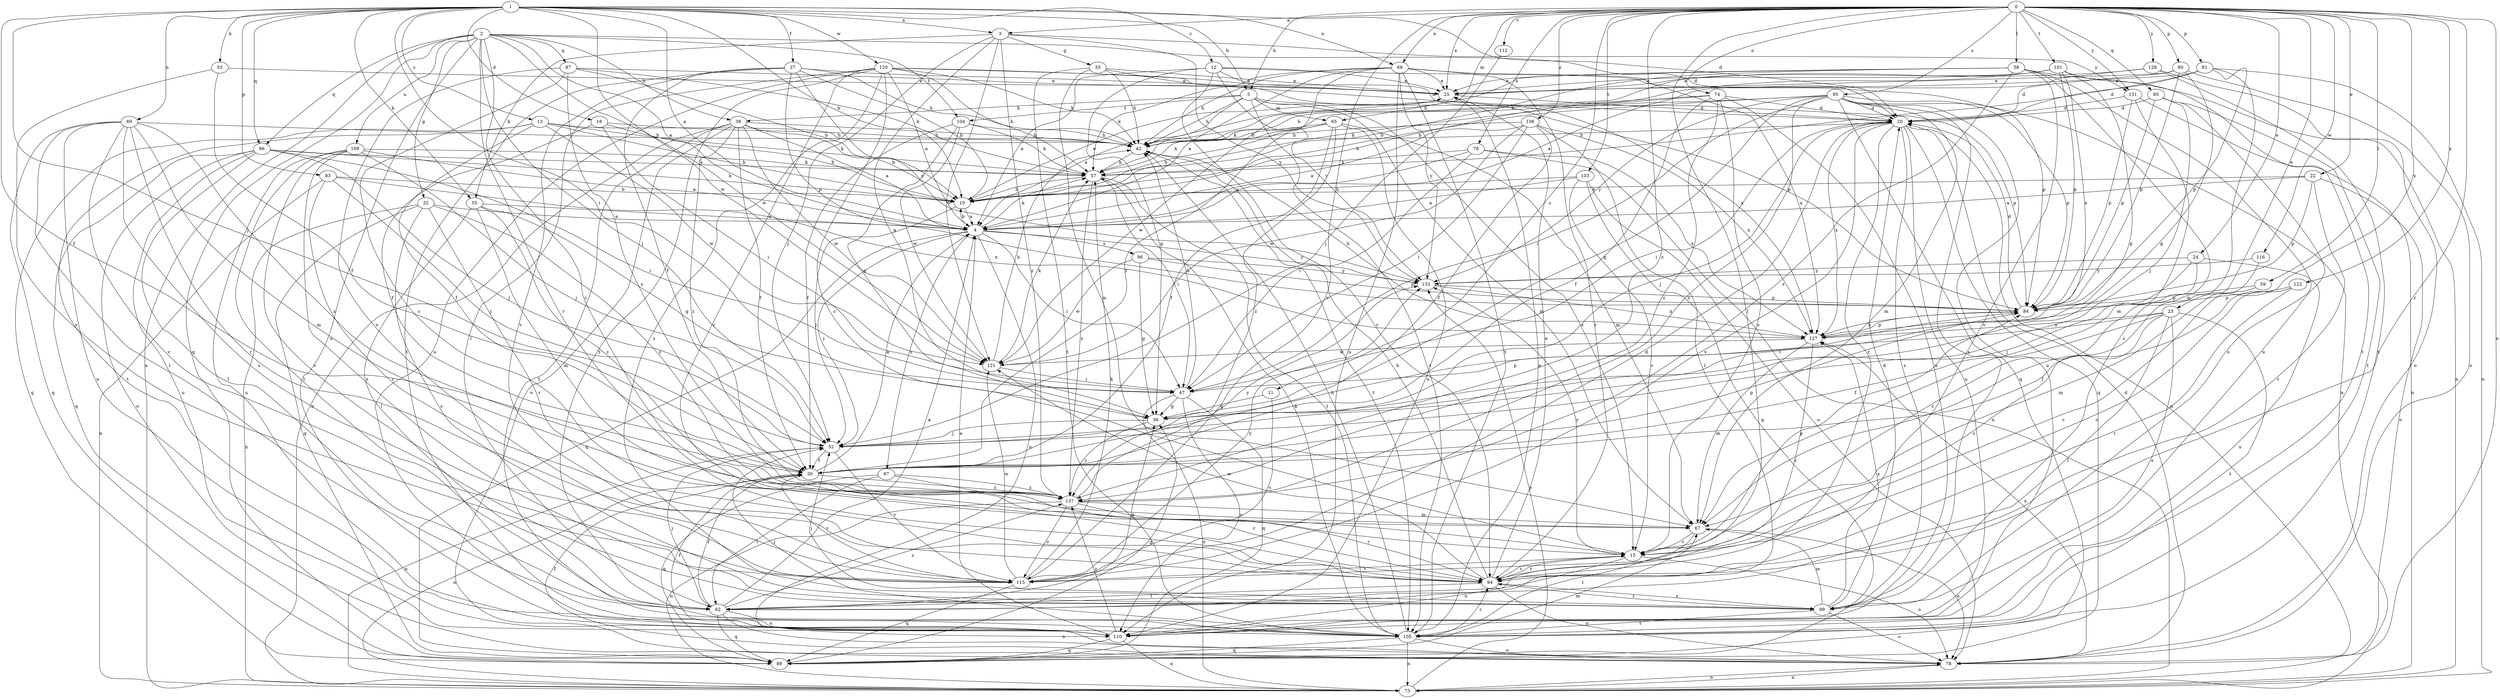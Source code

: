 strict digraph  {
0;
1;
2;
3;
4;
5;
10;
11;
12;
13;
15;
18;
20;
22;
23;
24;
25;
27;
30;
32;
33;
36;
38;
42;
47;
52;
53;
55;
57;
58;
59;
62;
65;
67;
68;
69;
73;
74;
76;
78;
80;
81;
83;
84;
85;
86;
87;
89;
94;
95;
96;
97;
99;
101;
103;
104;
105;
109;
110;
112;
115;
116;
120;
121;
122;
127;
128;
131;
132;
136;
137;
0 -> 3  [label=a];
0 -> 5  [label=b];
0 -> 11  [label=c];
0 -> 22  [label=e];
0 -> 23  [label=e];
0 -> 24  [label=e];
0 -> 25  [label=e];
0 -> 58  [label=l];
0 -> 59  [label=l];
0 -> 62  [label=l];
0 -> 65  [label=m];
0 -> 68  [label=n];
0 -> 74  [label=o];
0 -> 76  [label=o];
0 -> 78  [label=o];
0 -> 80  [label=p];
0 -> 81  [label=p];
0 -> 85  [label=q];
0 -> 94  [label=r];
0 -> 95  [label=s];
0 -> 101  [label=t];
0 -> 103  [label=t];
0 -> 112  [label=v];
0 -> 115  [label=v];
0 -> 116  [label=w];
0 -> 122  [label=x];
0 -> 127  [label=x];
0 -> 128  [label=y];
0 -> 131  [label=y];
0 -> 136  [label=z];
0 -> 137  [label=z];
1 -> 3  [label=a];
1 -> 4  [label=a];
1 -> 5  [label=b];
1 -> 10  [label=b];
1 -> 12  [label=c];
1 -> 13  [label=c];
1 -> 18  [label=d];
1 -> 20  [label=d];
1 -> 27  [label=f];
1 -> 30  [label=f];
1 -> 47  [label=i];
1 -> 52  [label=j];
1 -> 53  [label=k];
1 -> 55  [label=k];
1 -> 68  [label=n];
1 -> 69  [label=n];
1 -> 83  [label=p];
1 -> 86  [label=q];
1 -> 120  [label=w];
1 -> 121  [label=w];
2 -> 4  [label=a];
2 -> 15  [label=c];
2 -> 20  [label=d];
2 -> 32  [label=g];
2 -> 38  [label=h];
2 -> 52  [label=j];
2 -> 73  [label=n];
2 -> 86  [label=q];
2 -> 87  [label=q];
2 -> 89  [label=q];
2 -> 94  [label=r];
2 -> 104  [label=t];
2 -> 109  [label=u];
2 -> 110  [label=u];
2 -> 121  [label=w];
3 -> 33  [label=g];
3 -> 36  [label=g];
3 -> 52  [label=j];
3 -> 55  [label=k];
3 -> 121  [label=w];
3 -> 131  [label=y];
3 -> 132  [label=y];
3 -> 137  [label=z];
4 -> 10  [label=b];
4 -> 47  [label=i];
4 -> 52  [label=j];
4 -> 57  [label=k];
4 -> 78  [label=o];
4 -> 89  [label=q];
4 -> 96  [label=s];
4 -> 97  [label=s];
4 -> 132  [label=y];
5 -> 4  [label=a];
5 -> 15  [label=c];
5 -> 38  [label=h];
5 -> 42  [label=h];
5 -> 65  [label=m];
5 -> 67  [label=m];
5 -> 84  [label=p];
5 -> 104  [label=t];
5 -> 105  [label=t];
10 -> 4  [label=a];
10 -> 25  [label=e];
10 -> 52  [label=j];
11 -> 36  [label=g];
11 -> 115  [label=v];
12 -> 4  [label=a];
12 -> 25  [label=e];
12 -> 36  [label=g];
12 -> 84  [label=p];
12 -> 94  [label=r];
12 -> 127  [label=x];
12 -> 132  [label=y];
13 -> 10  [label=b];
13 -> 30  [label=f];
13 -> 42  [label=h];
13 -> 57  [label=k];
13 -> 89  [label=q];
13 -> 105  [label=t];
13 -> 121  [label=w];
15 -> 78  [label=o];
15 -> 84  [label=p];
15 -> 94  [label=r];
15 -> 110  [label=u];
15 -> 115  [label=v];
15 -> 132  [label=y];
18 -> 10  [label=b];
18 -> 30  [label=f];
18 -> 42  [label=h];
18 -> 47  [label=i];
20 -> 42  [label=h];
20 -> 47  [label=i];
20 -> 52  [label=j];
20 -> 73  [label=n];
20 -> 89  [label=q];
20 -> 94  [label=r];
20 -> 99  [label=s];
20 -> 110  [label=u];
20 -> 115  [label=v];
20 -> 127  [label=x];
22 -> 4  [label=a];
22 -> 10  [label=b];
22 -> 78  [label=o];
22 -> 84  [label=p];
22 -> 94  [label=r];
23 -> 15  [label=c];
23 -> 30  [label=f];
23 -> 47  [label=i];
23 -> 62  [label=l];
23 -> 99  [label=s];
23 -> 105  [label=t];
23 -> 127  [label=x];
24 -> 15  [label=c];
24 -> 52  [label=j];
24 -> 110  [label=u];
24 -> 132  [label=y];
25 -> 20  [label=d];
25 -> 121  [label=w];
27 -> 10  [label=b];
27 -> 25  [label=e];
27 -> 30  [label=f];
27 -> 42  [label=h];
27 -> 84  [label=p];
27 -> 105  [label=t];
27 -> 115  [label=v];
27 -> 132  [label=y];
30 -> 4  [label=a];
30 -> 73  [label=n];
30 -> 84  [label=p];
30 -> 115  [label=v];
30 -> 137  [label=z];
32 -> 4  [label=a];
32 -> 73  [label=n];
32 -> 89  [label=q];
32 -> 94  [label=r];
32 -> 99  [label=s];
32 -> 137  [label=z];
33 -> 25  [label=e];
33 -> 42  [label=h];
33 -> 67  [label=m];
33 -> 84  [label=p];
33 -> 105  [label=t];
36 -> 52  [label=j];
36 -> 84  [label=p];
36 -> 137  [label=z];
38 -> 4  [label=a];
38 -> 10  [label=b];
38 -> 30  [label=f];
38 -> 42  [label=h];
38 -> 73  [label=n];
38 -> 78  [label=o];
38 -> 105  [label=t];
38 -> 121  [label=w];
38 -> 137  [label=z];
42 -> 57  [label=k];
42 -> 105  [label=t];
47 -> 36  [label=g];
47 -> 42  [label=h];
47 -> 73  [label=n];
47 -> 89  [label=q];
47 -> 110  [label=u];
52 -> 30  [label=f];
52 -> 73  [label=n];
52 -> 115  [label=v];
53 -> 25  [label=e];
53 -> 30  [label=f];
53 -> 115  [label=v];
55 -> 4  [label=a];
55 -> 36  [label=g];
55 -> 62  [label=l];
55 -> 67  [label=m];
55 -> 137  [label=z];
57 -> 10  [label=b];
57 -> 47  [label=i];
57 -> 105  [label=t];
57 -> 137  [label=z];
58 -> 10  [label=b];
58 -> 25  [label=e];
58 -> 42  [label=h];
58 -> 73  [label=n];
58 -> 99  [label=s];
58 -> 110  [label=u];
58 -> 115  [label=v];
58 -> 137  [label=z];
59 -> 15  [label=c];
59 -> 84  [label=p];
62 -> 4  [label=a];
62 -> 30  [label=f];
62 -> 36  [label=g];
62 -> 52  [label=j];
62 -> 78  [label=o];
62 -> 89  [label=q];
62 -> 110  [label=u];
62 -> 137  [label=z];
65 -> 10  [label=b];
65 -> 30  [label=f];
65 -> 42  [label=h];
65 -> 57  [label=k];
65 -> 67  [label=m];
65 -> 110  [label=u];
65 -> 137  [label=z];
67 -> 15  [label=c];
67 -> 78  [label=o];
67 -> 105  [label=t];
68 -> 4  [label=a];
68 -> 25  [label=e];
68 -> 30  [label=f];
68 -> 42  [label=h];
68 -> 57  [label=k];
68 -> 94  [label=r];
68 -> 105  [label=t];
68 -> 110  [label=u];
68 -> 127  [label=x];
68 -> 132  [label=y];
69 -> 42  [label=h];
69 -> 62  [label=l];
69 -> 67  [label=m];
69 -> 89  [label=q];
69 -> 94  [label=r];
69 -> 99  [label=s];
69 -> 110  [label=u];
69 -> 115  [label=v];
69 -> 137  [label=z];
73 -> 78  [label=o];
73 -> 132  [label=y];
74 -> 15  [label=c];
74 -> 20  [label=d];
74 -> 30  [label=f];
74 -> 42  [label=h];
74 -> 57  [label=k];
74 -> 110  [label=u];
74 -> 137  [label=z];
76 -> 4  [label=a];
76 -> 47  [label=i];
76 -> 57  [label=k];
76 -> 73  [label=n];
76 -> 127  [label=x];
78 -> 20  [label=d];
78 -> 30  [label=f];
78 -> 73  [label=n];
78 -> 127  [label=x];
80 -> 20  [label=d];
80 -> 25  [label=e];
80 -> 36  [label=g];
80 -> 78  [label=o];
80 -> 84  [label=p];
81 -> 20  [label=d];
81 -> 25  [label=e];
81 -> 57  [label=k];
81 -> 67  [label=m];
81 -> 73  [label=n];
81 -> 84  [label=p];
83 -> 10  [label=b];
83 -> 52  [label=j];
83 -> 73  [label=n];
83 -> 94  [label=r];
83 -> 127  [label=x];
84 -> 20  [label=d];
84 -> 127  [label=x];
85 -> 20  [label=d];
85 -> 52  [label=j];
85 -> 84  [label=p];
85 -> 99  [label=s];
85 -> 105  [label=t];
86 -> 10  [label=b];
86 -> 47  [label=i];
86 -> 52  [label=j];
86 -> 57  [label=k];
86 -> 62  [label=l];
86 -> 78  [label=o];
86 -> 89  [label=q];
86 -> 110  [label=u];
87 -> 10  [label=b];
87 -> 15  [label=c];
87 -> 25  [label=e];
87 -> 57  [label=k];
87 -> 115  [label=v];
87 -> 137  [label=z];
89 -> 36  [label=g];
89 -> 67  [label=m];
94 -> 15  [label=c];
94 -> 25  [label=e];
94 -> 42  [label=h];
94 -> 62  [label=l];
94 -> 78  [label=o];
94 -> 99  [label=s];
94 -> 121  [label=w];
95 -> 10  [label=b];
95 -> 20  [label=d];
95 -> 36  [label=g];
95 -> 47  [label=i];
95 -> 57  [label=k];
95 -> 67  [label=m];
95 -> 73  [label=n];
95 -> 84  [label=p];
95 -> 89  [label=q];
95 -> 99  [label=s];
95 -> 110  [label=u];
95 -> 132  [label=y];
95 -> 137  [label=z];
96 -> 36  [label=g];
96 -> 84  [label=p];
96 -> 121  [label=w];
96 -> 132  [label=y];
97 -> 62  [label=l];
97 -> 89  [label=q];
97 -> 94  [label=r];
97 -> 137  [label=z];
99 -> 20  [label=d];
99 -> 52  [label=j];
99 -> 67  [label=m];
99 -> 78  [label=o];
99 -> 94  [label=r];
99 -> 105  [label=t];
99 -> 127  [label=x];
101 -> 10  [label=b];
101 -> 25  [label=e];
101 -> 36  [label=g];
101 -> 42  [label=h];
101 -> 84  [label=p];
101 -> 105  [label=t];
101 -> 127  [label=x];
103 -> 4  [label=a];
103 -> 10  [label=b];
103 -> 15  [label=c];
103 -> 78  [label=o];
103 -> 89  [label=q];
104 -> 30  [label=f];
104 -> 36  [label=g];
104 -> 42  [label=h];
104 -> 57  [label=k];
104 -> 121  [label=w];
105 -> 25  [label=e];
105 -> 42  [label=h];
105 -> 52  [label=j];
105 -> 57  [label=k];
105 -> 73  [label=n];
105 -> 78  [label=o];
105 -> 89  [label=q];
105 -> 94  [label=r];
109 -> 4  [label=a];
109 -> 52  [label=j];
109 -> 57  [label=k];
109 -> 62  [label=l];
109 -> 99  [label=s];
109 -> 110  [label=u];
109 -> 115  [label=v];
110 -> 4  [label=a];
110 -> 30  [label=f];
110 -> 73  [label=n];
110 -> 89  [label=q];
110 -> 137  [label=z];
112 -> 52  [label=j];
115 -> 20  [label=d];
115 -> 57  [label=k];
115 -> 89  [label=q];
115 -> 121  [label=w];
115 -> 132  [label=y];
116 -> 67  [label=m];
116 -> 132  [label=y];
120 -> 4  [label=a];
120 -> 15  [label=c];
120 -> 20  [label=d];
120 -> 25  [label=e];
120 -> 42  [label=h];
120 -> 57  [label=k];
120 -> 62  [label=l];
120 -> 94  [label=r];
120 -> 99  [label=s];
120 -> 105  [label=t];
120 -> 110  [label=u];
121 -> 42  [label=h];
121 -> 47  [label=i];
121 -> 57  [label=k];
122 -> 15  [label=c];
122 -> 30  [label=f];
122 -> 84  [label=p];
122 -> 94  [label=r];
127 -> 42  [label=h];
127 -> 67  [label=m];
127 -> 84  [label=p];
127 -> 94  [label=r];
127 -> 121  [label=w];
128 -> 4  [label=a];
128 -> 25  [label=e];
128 -> 78  [label=o];
128 -> 105  [label=t];
131 -> 20  [label=d];
131 -> 67  [label=m];
131 -> 73  [label=n];
131 -> 84  [label=p];
132 -> 84  [label=p];
132 -> 127  [label=x];
136 -> 4  [label=a];
136 -> 30  [label=f];
136 -> 42  [label=h];
136 -> 47  [label=i];
136 -> 62  [label=l];
136 -> 121  [label=w];
136 -> 127  [label=x];
137 -> 67  [label=m];
137 -> 73  [label=n];
137 -> 94  [label=r];
137 -> 115  [label=v];
137 -> 132  [label=y];
}
